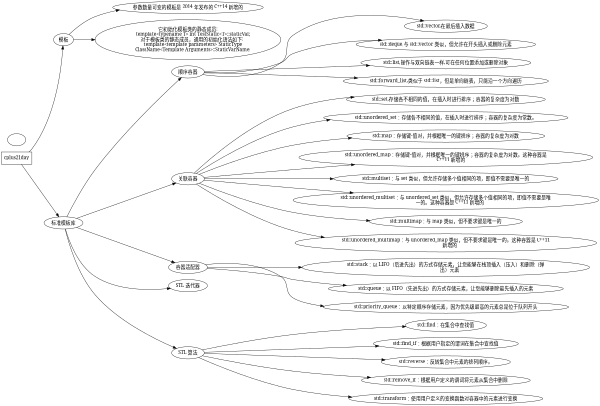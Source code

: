 digraph cplus21day{
        size = "4,4";
        edge [fontname="simsun"];
        node [fontname="simsun"];
        rankdir=LR;
        cplus21day[shape=box];
        cplus21day ->{"模板","标准模板库"};
        "模板"->"参数数量可变的模板是 2014 年发布的 C++14 新增的";
        "模板"->"它初始化模板类的静态成员:
        template<typename T> int TestStatic<T>::staticVal;
        对于模板类的静态成员，通用的初始化语法如下:
        template<template parameters> StaticType
        ClassName<Template Arguments>::StaticVarName;"
        "标准模板库"->{"顺序容器","关联容器","容器适配器","STL 迭代器","STL 算法"};
        "顺序容器"->"std::vector,在最后插入数据";
        "顺序容器"->"std::deque,与 std::vector 类似，但允许在开头插入或删除元素";
        "顺序容器"->"std::list,操作与双向链表一样,可在任何位置添加或删除对象";
        "顺序容器"->"std::forward_list,类似于 std::list，但是单向链表，只能沿一个方向遍历";
        "关联容器"->"std::set,存储各不相同的值，在插入时进行排序；容器的复杂度为对数";
        "关联容器"->"std::unordered_set：存储各不相同的值，在插入时进行排序；容器的复杂度为常数。";
        "关联容器"->"std::map：存储键-值对，并根据唯一的键排序；容器的复杂度为对数";
        "关联容器"->"std::unordered_map：存储键-值对，并根据唯一的键排序；容器的复杂度为对数。这种容器是
        C++11 新增的";
        "关联容器"->"std::multiset：与 set 类似，但允许存储多个值相同的项，即值不需要是唯一的";
        "关联容器"->"std::unordered_multiset：与 unordered_set 类似，但允许存储多个值相同的项，即值不需要是唯
        一的。这种容器是 C++11 新增的";
        "关联容器"->"std::multimap：与 map 类似，但不要求键是唯一的";
        "关联容器"->"std::unordered_multimap：与 unordered_map 类似，但不要求键是唯一的。这种容器是 C++11
        新增的";
        "容器适配器"->"std::stack：以 LIFO（后进先出）的方式存储元素，让您能够在栈顶插入（压入）和删除（弹
        出）元素";
        "容器适配器"->"std::queue：以 FIFO（先进先出）的方式存储元素，让您能够删除最先插入的元素";
        "容器适配器"->"std::priority_queue：以特定顺序存储元素，因为优先级最高的元素总是位于队列开头";
        "STL 算法"->"std::find：在集合中查找值";
        "STL 算法"->"std::find_if：根据用户指定的谓词在集合中查找值";
        "STL 算法"->"std::reverse：反转集合中元素的排列顺序。";
        "STL 算法"->"std::remove_if：根据用户定义的谓词将元素从集合中删除";
        "STL 算法"->"std::transform：使用用户定义的变换函数对容器中的元素进行变换";
        ""

}
